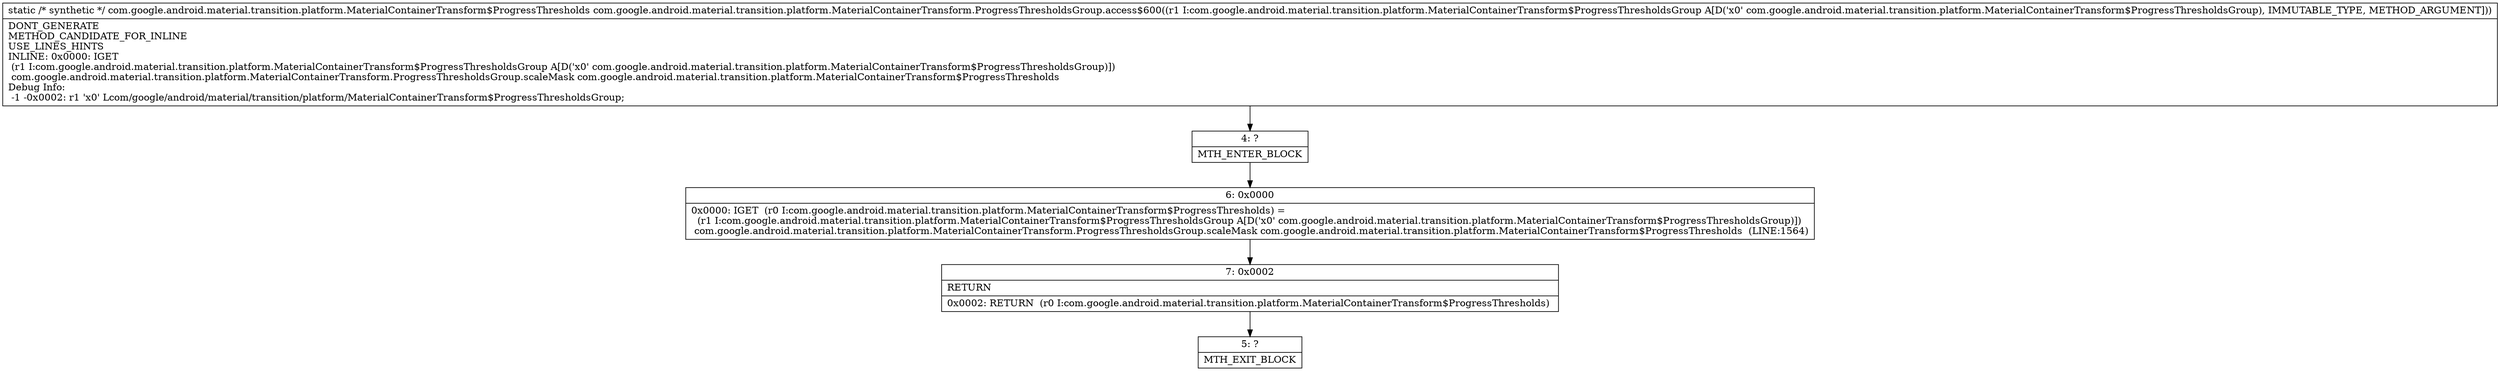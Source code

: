 digraph "CFG forcom.google.android.material.transition.platform.MaterialContainerTransform.ProgressThresholdsGroup.access$600(Lcom\/google\/android\/material\/transition\/platform\/MaterialContainerTransform$ProgressThresholdsGroup;)Lcom\/google\/android\/material\/transition\/platform\/MaterialContainerTransform$ProgressThresholds;" {
Node_4 [shape=record,label="{4\:\ ?|MTH_ENTER_BLOCK\l}"];
Node_6 [shape=record,label="{6\:\ 0x0000|0x0000: IGET  (r0 I:com.google.android.material.transition.platform.MaterialContainerTransform$ProgressThresholds) = \l  (r1 I:com.google.android.material.transition.platform.MaterialContainerTransform$ProgressThresholdsGroup A[D('x0' com.google.android.material.transition.platform.MaterialContainerTransform$ProgressThresholdsGroup)])\l com.google.android.material.transition.platform.MaterialContainerTransform.ProgressThresholdsGroup.scaleMask com.google.android.material.transition.platform.MaterialContainerTransform$ProgressThresholds  (LINE:1564)\l}"];
Node_7 [shape=record,label="{7\:\ 0x0002|RETURN\l|0x0002: RETURN  (r0 I:com.google.android.material.transition.platform.MaterialContainerTransform$ProgressThresholds) \l}"];
Node_5 [shape=record,label="{5\:\ ?|MTH_EXIT_BLOCK\l}"];
MethodNode[shape=record,label="{static \/* synthetic *\/ com.google.android.material.transition.platform.MaterialContainerTransform$ProgressThresholds com.google.android.material.transition.platform.MaterialContainerTransform.ProgressThresholdsGroup.access$600((r1 I:com.google.android.material.transition.platform.MaterialContainerTransform$ProgressThresholdsGroup A[D('x0' com.google.android.material.transition.platform.MaterialContainerTransform$ProgressThresholdsGroup), IMMUTABLE_TYPE, METHOD_ARGUMENT]))  | DONT_GENERATE\lMETHOD_CANDIDATE_FOR_INLINE\lUSE_LINES_HINTS\lINLINE: 0x0000: IGET  \l  (r1 I:com.google.android.material.transition.platform.MaterialContainerTransform$ProgressThresholdsGroup A[D('x0' com.google.android.material.transition.platform.MaterialContainerTransform$ProgressThresholdsGroup)])\l com.google.android.material.transition.platform.MaterialContainerTransform.ProgressThresholdsGroup.scaleMask com.google.android.material.transition.platform.MaterialContainerTransform$ProgressThresholds\lDebug Info:\l  \-1 \-0x0002: r1 'x0' Lcom\/google\/android\/material\/transition\/platform\/MaterialContainerTransform$ProgressThresholdsGroup;\l}"];
MethodNode -> Node_4;Node_4 -> Node_6;
Node_6 -> Node_7;
Node_7 -> Node_5;
}

